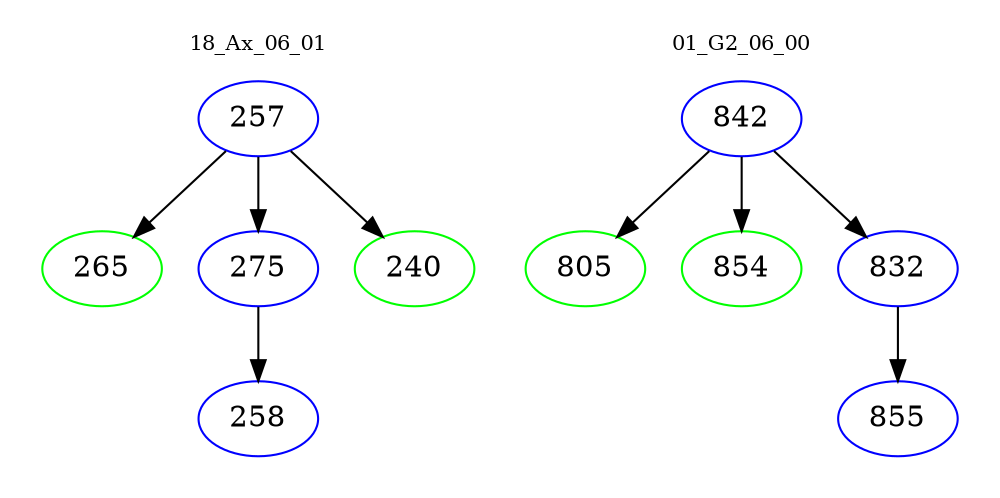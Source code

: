 digraph{
subgraph cluster_0 {
color = white
label = "18_Ax_06_01";
fontsize=10;
T0_257 [label="257", color="blue"]
T0_257 -> T0_265 [color="black"]
T0_265 [label="265", color="green"]
T0_257 -> T0_275 [color="black"]
T0_275 [label="275", color="blue"]
T0_275 -> T0_258 [color="black"]
T0_258 [label="258", color="blue"]
T0_257 -> T0_240 [color="black"]
T0_240 [label="240", color="green"]
}
subgraph cluster_1 {
color = white
label = "01_G2_06_00";
fontsize=10;
T1_842 [label="842", color="blue"]
T1_842 -> T1_805 [color="black"]
T1_805 [label="805", color="green"]
T1_842 -> T1_854 [color="black"]
T1_854 [label="854", color="green"]
T1_842 -> T1_832 [color="black"]
T1_832 [label="832", color="blue"]
T1_832 -> T1_855 [color="black"]
T1_855 [label="855", color="blue"]
}
}
